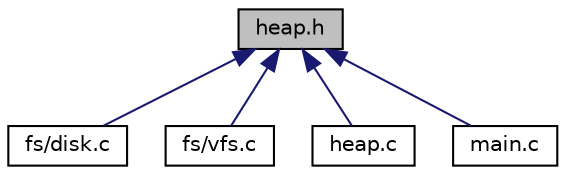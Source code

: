 digraph "heap.h"
{
 // LATEX_PDF_SIZE
  edge [fontname="Helvetica",fontsize="10",labelfontname="Helvetica",labelfontsize="10"];
  node [fontname="Helvetica",fontsize="10",shape=record];
  Node1 [label="heap.h",height=0.2,width=0.4,color="black", fillcolor="grey75", style="filled", fontcolor="black",tooltip="堆"];
  Node1 -> Node2 [dir="back",color="midnightblue",fontsize="10",style="solid",fontname="Helvetica"];
  Node2 [label="fs/disk.c",height=0.2,width=0.4,color="black", fillcolor="white", style="filled",URL="$disk_8c.html",tooltip="磁盘驱动"];
  Node1 -> Node3 [dir="back",color="midnightblue",fontsize="10",style="solid",fontname="Helvetica"];
  Node3 [label="fs/vfs.c",height=0.2,width=0.4,color="black", fillcolor="white", style="filled",URL="$vfs_8c.html",tooltip="VFS"];
  Node1 -> Node4 [dir="back",color="midnightblue",fontsize="10",style="solid",fontname="Helvetica"];
  Node4 [label="heap.c",height=0.2,width=0.4,color="black", fillcolor="white", style="filled",URL="$heap_8c.html",tooltip="堆"];
  Node1 -> Node5 [dir="back",color="midnightblue",fontsize="10",style="solid",fontname="Helvetica"];
  Node5 [label="main.c",height=0.2,width=0.4,color="black", fillcolor="white", style="filled",URL="$main_8c.html",tooltip="GRUB 2 Loader 入口"];
}
